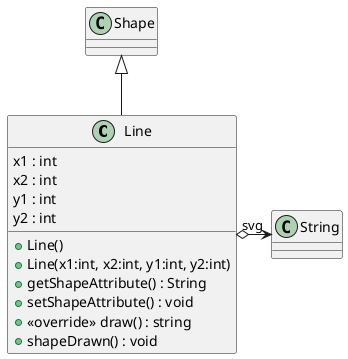 @startuml
class Line {
    x1 : int
    x2 : int
    y1 : int
    y2 : int
    + Line()
    + Line(x1:int, x2:int, y1:int, y2:int)
    + getShapeAttribute() : String
    + setShapeAttribute() : void
    + <<override>> draw() : string
    + shapeDrawn() : void
}
Shape <|-- Line
Line o-> "svg" String
@enduml
